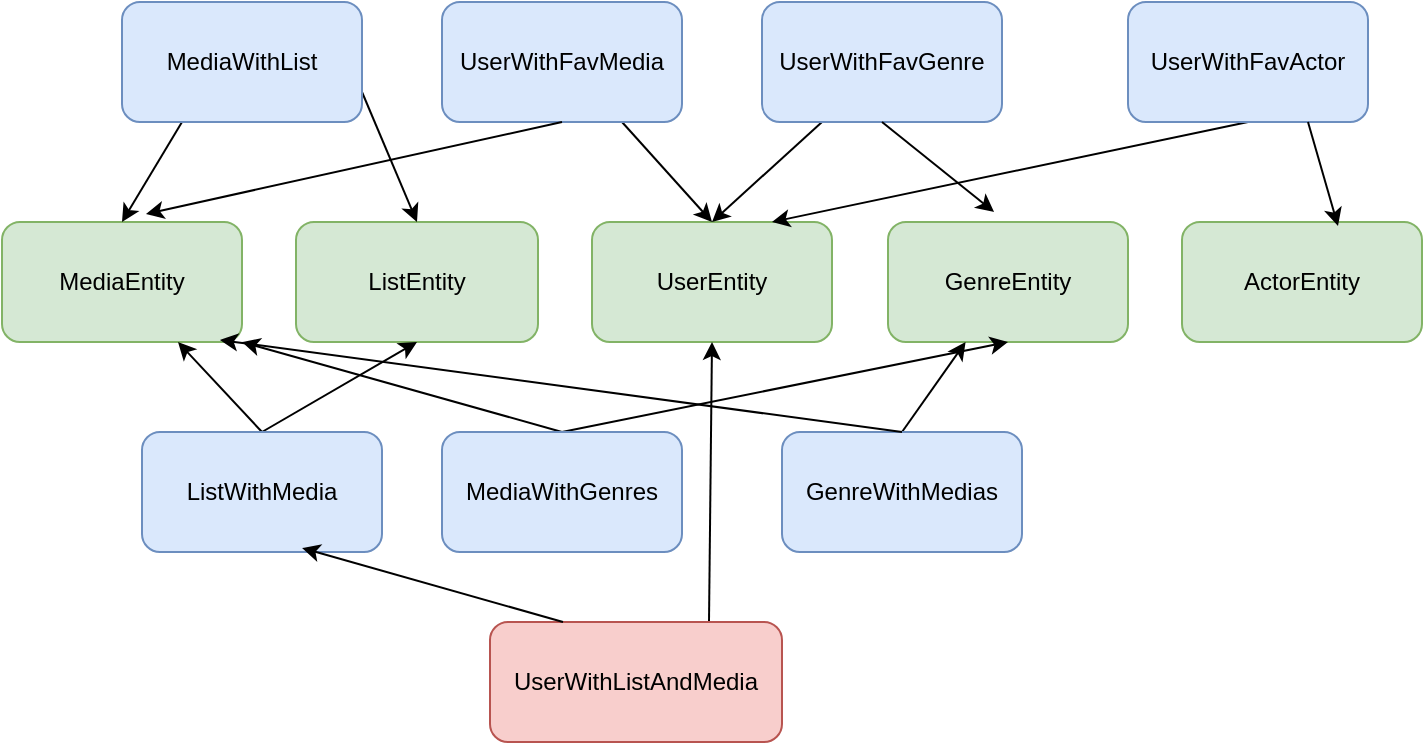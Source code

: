 <mxfile version="22.1.18" type="device">
  <diagram name="Pagina-1" id="t2HPVgopXNOu1tWjpOge">
    <mxGraphModel dx="1434" dy="768" grid="1" gridSize="10" guides="1" tooltips="1" connect="1" arrows="1" fold="1" page="1" pageScale="1" pageWidth="827" pageHeight="1169" math="0" shadow="0">
      <root>
        <mxCell id="0" />
        <mxCell id="1" parent="0" />
        <mxCell id="gLrQqMYHS-hWMVr9UuYL-1" value="MediaEntity" style="rounded=1;whiteSpace=wrap;html=1;fillColor=#d5e8d4;strokeColor=#82b366;" vertex="1" parent="1">
          <mxGeometry x="50" y="420" width="120" height="60" as="geometry" />
        </mxCell>
        <mxCell id="gLrQqMYHS-hWMVr9UuYL-2" value="ActorEntity" style="rounded=1;whiteSpace=wrap;html=1;fillColor=#d5e8d4;strokeColor=#82b366;" vertex="1" parent="1">
          <mxGeometry x="640" y="420" width="120" height="60" as="geometry" />
        </mxCell>
        <mxCell id="gLrQqMYHS-hWMVr9UuYL-3" value="GenreEntity" style="rounded=1;whiteSpace=wrap;html=1;fillColor=#d5e8d4;strokeColor=#82b366;" vertex="1" parent="1">
          <mxGeometry x="493" y="420" width="120" height="60" as="geometry" />
        </mxCell>
        <mxCell id="gLrQqMYHS-hWMVr9UuYL-4" value="UserEntity" style="rounded=1;whiteSpace=wrap;html=1;fillColor=#d5e8d4;strokeColor=#82b366;" vertex="1" parent="1">
          <mxGeometry x="345" y="420" width="120" height="60" as="geometry" />
        </mxCell>
        <mxCell id="gLrQqMYHS-hWMVr9UuYL-5" value="ListEntity" style="rounded=1;whiteSpace=wrap;html=1;fillColor=#d5e8d4;strokeColor=#82b366;" vertex="1" parent="1">
          <mxGeometry x="197" y="420" width="121" height="60" as="geometry" />
        </mxCell>
        <mxCell id="gLrQqMYHS-hWMVr9UuYL-7" style="rounded=0;orthogonalLoop=1;jettySize=auto;html=1;exitX=0.25;exitY=1;exitDx=0;exitDy=0;entryX=0.5;entryY=0;entryDx=0;entryDy=0;" edge="1" parent="1" source="gLrQqMYHS-hWMVr9UuYL-6" target="gLrQqMYHS-hWMVr9UuYL-1">
          <mxGeometry relative="1" as="geometry" />
        </mxCell>
        <mxCell id="gLrQqMYHS-hWMVr9UuYL-8" style="rounded=0;orthogonalLoop=1;jettySize=auto;html=1;exitX=1;exitY=0.75;exitDx=0;exitDy=0;entryX=0.5;entryY=0;entryDx=0;entryDy=0;" edge="1" parent="1" source="gLrQqMYHS-hWMVr9UuYL-6" target="gLrQqMYHS-hWMVr9UuYL-5">
          <mxGeometry relative="1" as="geometry" />
        </mxCell>
        <mxCell id="gLrQqMYHS-hWMVr9UuYL-6" value="MediaWithList" style="rounded=1;whiteSpace=wrap;html=1;fillColor=#dae8fc;strokeColor=#6c8ebf;" vertex="1" parent="1">
          <mxGeometry x="110" y="310" width="120" height="60" as="geometry" />
        </mxCell>
        <mxCell id="gLrQqMYHS-hWMVr9UuYL-10" style="edgeStyle=none;shape=connector;rounded=0;orthogonalLoop=1;jettySize=auto;html=1;exitX=0.75;exitY=1;exitDx=0;exitDy=0;entryX=0.5;entryY=0;entryDx=0;entryDy=0;labelBackgroundColor=default;strokeColor=default;align=center;verticalAlign=middle;fontFamily=Helvetica;fontSize=11;fontColor=default;endArrow=classic;" edge="1" parent="1" source="gLrQqMYHS-hWMVr9UuYL-9" target="gLrQqMYHS-hWMVr9UuYL-4">
          <mxGeometry relative="1" as="geometry" />
        </mxCell>
        <mxCell id="gLrQqMYHS-hWMVr9UuYL-9" value="UserWithFavMedia" style="rounded=1;whiteSpace=wrap;html=1;fillColor=#dae8fc;strokeColor=#6c8ebf;" vertex="1" parent="1">
          <mxGeometry x="270" y="310" width="120" height="60" as="geometry" />
        </mxCell>
        <mxCell id="gLrQqMYHS-hWMVr9UuYL-11" style="edgeStyle=none;shape=connector;rounded=0;orthogonalLoop=1;jettySize=auto;html=1;exitX=0.5;exitY=1;exitDx=0;exitDy=0;entryX=0.6;entryY=-0.067;entryDx=0;entryDy=0;entryPerimeter=0;labelBackgroundColor=default;strokeColor=default;align=center;verticalAlign=middle;fontFamily=Helvetica;fontSize=11;fontColor=default;endArrow=classic;" edge="1" parent="1" source="gLrQqMYHS-hWMVr9UuYL-9" target="gLrQqMYHS-hWMVr9UuYL-1">
          <mxGeometry relative="1" as="geometry" />
        </mxCell>
        <mxCell id="gLrQqMYHS-hWMVr9UuYL-13" style="edgeStyle=none;shape=connector;rounded=0;orthogonalLoop=1;jettySize=auto;html=1;exitX=0.25;exitY=1;exitDx=0;exitDy=0;entryX=0.5;entryY=0;entryDx=0;entryDy=0;labelBackgroundColor=default;strokeColor=default;align=center;verticalAlign=middle;fontFamily=Helvetica;fontSize=11;fontColor=default;endArrow=classic;" edge="1" parent="1" source="gLrQqMYHS-hWMVr9UuYL-12" target="gLrQqMYHS-hWMVr9UuYL-4">
          <mxGeometry relative="1" as="geometry" />
        </mxCell>
        <mxCell id="gLrQqMYHS-hWMVr9UuYL-12" value="UserWithFavGenre" style="rounded=1;whiteSpace=wrap;html=1;fillColor=#dae8fc;strokeColor=#6c8ebf;" vertex="1" parent="1">
          <mxGeometry x="430" y="310" width="120" height="60" as="geometry" />
        </mxCell>
        <mxCell id="gLrQqMYHS-hWMVr9UuYL-14" style="edgeStyle=none;shape=connector;rounded=0;orthogonalLoop=1;jettySize=auto;html=1;exitX=0.5;exitY=1;exitDx=0;exitDy=0;entryX=0.442;entryY=-0.083;entryDx=0;entryDy=0;entryPerimeter=0;labelBackgroundColor=default;strokeColor=default;align=center;verticalAlign=middle;fontFamily=Helvetica;fontSize=11;fontColor=default;endArrow=classic;" edge="1" parent="1" source="gLrQqMYHS-hWMVr9UuYL-12" target="gLrQqMYHS-hWMVr9UuYL-3">
          <mxGeometry relative="1" as="geometry" />
        </mxCell>
        <mxCell id="gLrQqMYHS-hWMVr9UuYL-16" style="edgeStyle=none;shape=connector;rounded=0;orthogonalLoop=1;jettySize=auto;html=1;exitX=0.5;exitY=1;exitDx=0;exitDy=0;entryX=0.75;entryY=0;entryDx=0;entryDy=0;labelBackgroundColor=default;strokeColor=default;align=center;verticalAlign=middle;fontFamily=Helvetica;fontSize=11;fontColor=default;endArrow=classic;" edge="1" parent="1" source="gLrQqMYHS-hWMVr9UuYL-15" target="gLrQqMYHS-hWMVr9UuYL-4">
          <mxGeometry relative="1" as="geometry" />
        </mxCell>
        <mxCell id="gLrQqMYHS-hWMVr9UuYL-15" value="UserWithFavActor" style="rounded=1;whiteSpace=wrap;html=1;fillColor=#dae8fc;strokeColor=#6c8ebf;" vertex="1" parent="1">
          <mxGeometry x="613" y="310" width="120" height="60" as="geometry" />
        </mxCell>
        <mxCell id="gLrQqMYHS-hWMVr9UuYL-17" style="edgeStyle=none;shape=connector;rounded=0;orthogonalLoop=1;jettySize=auto;html=1;exitX=0.75;exitY=1;exitDx=0;exitDy=0;entryX=0.65;entryY=0.033;entryDx=0;entryDy=0;entryPerimeter=0;labelBackgroundColor=default;strokeColor=default;align=center;verticalAlign=middle;fontFamily=Helvetica;fontSize=11;fontColor=default;endArrow=classic;" edge="1" parent="1" source="gLrQqMYHS-hWMVr9UuYL-15" target="gLrQqMYHS-hWMVr9UuYL-2">
          <mxGeometry relative="1" as="geometry" />
        </mxCell>
        <mxCell id="gLrQqMYHS-hWMVr9UuYL-19" style="edgeStyle=none;shape=connector;rounded=0;orthogonalLoop=1;jettySize=auto;html=1;exitX=0.5;exitY=0;exitDx=0;exitDy=0;labelBackgroundColor=default;strokeColor=default;align=center;verticalAlign=middle;fontFamily=Helvetica;fontSize=11;fontColor=default;endArrow=classic;" edge="1" parent="1" source="gLrQqMYHS-hWMVr9UuYL-18" target="gLrQqMYHS-hWMVr9UuYL-1">
          <mxGeometry relative="1" as="geometry" />
        </mxCell>
        <mxCell id="gLrQqMYHS-hWMVr9UuYL-20" style="edgeStyle=none;shape=connector;rounded=0;orthogonalLoop=1;jettySize=auto;html=1;exitX=0.5;exitY=0;exitDx=0;exitDy=0;entryX=0.5;entryY=1;entryDx=0;entryDy=0;labelBackgroundColor=default;strokeColor=default;align=center;verticalAlign=middle;fontFamily=Helvetica;fontSize=11;fontColor=default;endArrow=classic;" edge="1" parent="1" source="gLrQqMYHS-hWMVr9UuYL-18" target="gLrQqMYHS-hWMVr9UuYL-5">
          <mxGeometry relative="1" as="geometry" />
        </mxCell>
        <mxCell id="gLrQqMYHS-hWMVr9UuYL-18" value="ListWithMedia" style="rounded=1;whiteSpace=wrap;html=1;fillColor=#dae8fc;strokeColor=#6c8ebf;" vertex="1" parent="1">
          <mxGeometry x="120" y="525" width="120" height="60" as="geometry" />
        </mxCell>
        <mxCell id="gLrQqMYHS-hWMVr9UuYL-22" style="edgeStyle=none;shape=connector;rounded=0;orthogonalLoop=1;jettySize=auto;html=1;exitX=0.5;exitY=0;exitDx=0;exitDy=0;entryX=1;entryY=1;entryDx=0;entryDy=0;labelBackgroundColor=default;strokeColor=default;align=center;verticalAlign=middle;fontFamily=Helvetica;fontSize=11;fontColor=default;endArrow=classic;" edge="1" parent="1" source="gLrQqMYHS-hWMVr9UuYL-21" target="gLrQqMYHS-hWMVr9UuYL-1">
          <mxGeometry relative="1" as="geometry" />
        </mxCell>
        <mxCell id="gLrQqMYHS-hWMVr9UuYL-23" style="edgeStyle=none;shape=connector;rounded=0;orthogonalLoop=1;jettySize=auto;html=1;exitX=0.5;exitY=0;exitDx=0;exitDy=0;entryX=0.5;entryY=1;entryDx=0;entryDy=0;labelBackgroundColor=default;strokeColor=default;align=center;verticalAlign=middle;fontFamily=Helvetica;fontSize=11;fontColor=default;endArrow=classic;" edge="1" parent="1" source="gLrQqMYHS-hWMVr9UuYL-21" target="gLrQqMYHS-hWMVr9UuYL-3">
          <mxGeometry relative="1" as="geometry" />
        </mxCell>
        <mxCell id="gLrQqMYHS-hWMVr9UuYL-21" value="MediaWithGenres" style="rounded=1;whiteSpace=wrap;html=1;fillColor=#dae8fc;strokeColor=#6c8ebf;" vertex="1" parent="1">
          <mxGeometry x="270" y="525" width="120" height="60" as="geometry" />
        </mxCell>
        <mxCell id="gLrQqMYHS-hWMVr9UuYL-25" style="edgeStyle=none;shape=connector;rounded=0;orthogonalLoop=1;jettySize=auto;html=1;exitX=0.5;exitY=0;exitDx=0;exitDy=0;labelBackgroundColor=default;strokeColor=default;align=center;verticalAlign=middle;fontFamily=Helvetica;fontSize=11;fontColor=default;endArrow=classic;" edge="1" parent="1" source="gLrQqMYHS-hWMVr9UuYL-24" target="gLrQqMYHS-hWMVr9UuYL-3">
          <mxGeometry relative="1" as="geometry" />
        </mxCell>
        <mxCell id="gLrQqMYHS-hWMVr9UuYL-24" value="GenreWithMedias" style="rounded=1;whiteSpace=wrap;html=1;fillColor=#dae8fc;strokeColor=#6c8ebf;" vertex="1" parent="1">
          <mxGeometry x="440" y="525" width="120" height="60" as="geometry" />
        </mxCell>
        <mxCell id="gLrQqMYHS-hWMVr9UuYL-26" style="edgeStyle=none;shape=connector;rounded=0;orthogonalLoop=1;jettySize=auto;html=1;exitX=0.5;exitY=0;exitDx=0;exitDy=0;entryX=0.908;entryY=0.983;entryDx=0;entryDy=0;entryPerimeter=0;labelBackgroundColor=default;strokeColor=default;align=center;verticalAlign=middle;fontFamily=Helvetica;fontSize=11;fontColor=default;endArrow=classic;" edge="1" parent="1" source="gLrQqMYHS-hWMVr9UuYL-24" target="gLrQqMYHS-hWMVr9UuYL-1">
          <mxGeometry relative="1" as="geometry" />
        </mxCell>
        <mxCell id="gLrQqMYHS-hWMVr9UuYL-29" style="edgeStyle=none;shape=connector;rounded=0;orthogonalLoop=1;jettySize=auto;html=1;exitX=0.75;exitY=0;exitDx=0;exitDy=0;entryX=0.5;entryY=1;entryDx=0;entryDy=0;labelBackgroundColor=default;strokeColor=default;align=center;verticalAlign=middle;fontFamily=Helvetica;fontSize=11;fontColor=default;endArrow=classic;" edge="1" parent="1" source="gLrQqMYHS-hWMVr9UuYL-27" target="gLrQqMYHS-hWMVr9UuYL-4">
          <mxGeometry relative="1" as="geometry" />
        </mxCell>
        <mxCell id="gLrQqMYHS-hWMVr9UuYL-27" value="UserWithListAndMedia" style="rounded=1;whiteSpace=wrap;html=1;fillColor=#f8cecc;strokeColor=#b85450;" vertex="1" parent="1">
          <mxGeometry x="294" y="620" width="146" height="60" as="geometry" />
        </mxCell>
        <mxCell id="gLrQqMYHS-hWMVr9UuYL-28" style="edgeStyle=none;shape=connector;rounded=0;orthogonalLoop=1;jettySize=auto;html=1;exitX=0.25;exitY=0;exitDx=0;exitDy=0;entryX=0.667;entryY=0.967;entryDx=0;entryDy=0;entryPerimeter=0;labelBackgroundColor=default;strokeColor=default;align=center;verticalAlign=middle;fontFamily=Helvetica;fontSize=11;fontColor=default;endArrow=classic;" edge="1" parent="1" source="gLrQqMYHS-hWMVr9UuYL-27" target="gLrQqMYHS-hWMVr9UuYL-18">
          <mxGeometry relative="1" as="geometry" />
        </mxCell>
      </root>
    </mxGraphModel>
  </diagram>
</mxfile>
